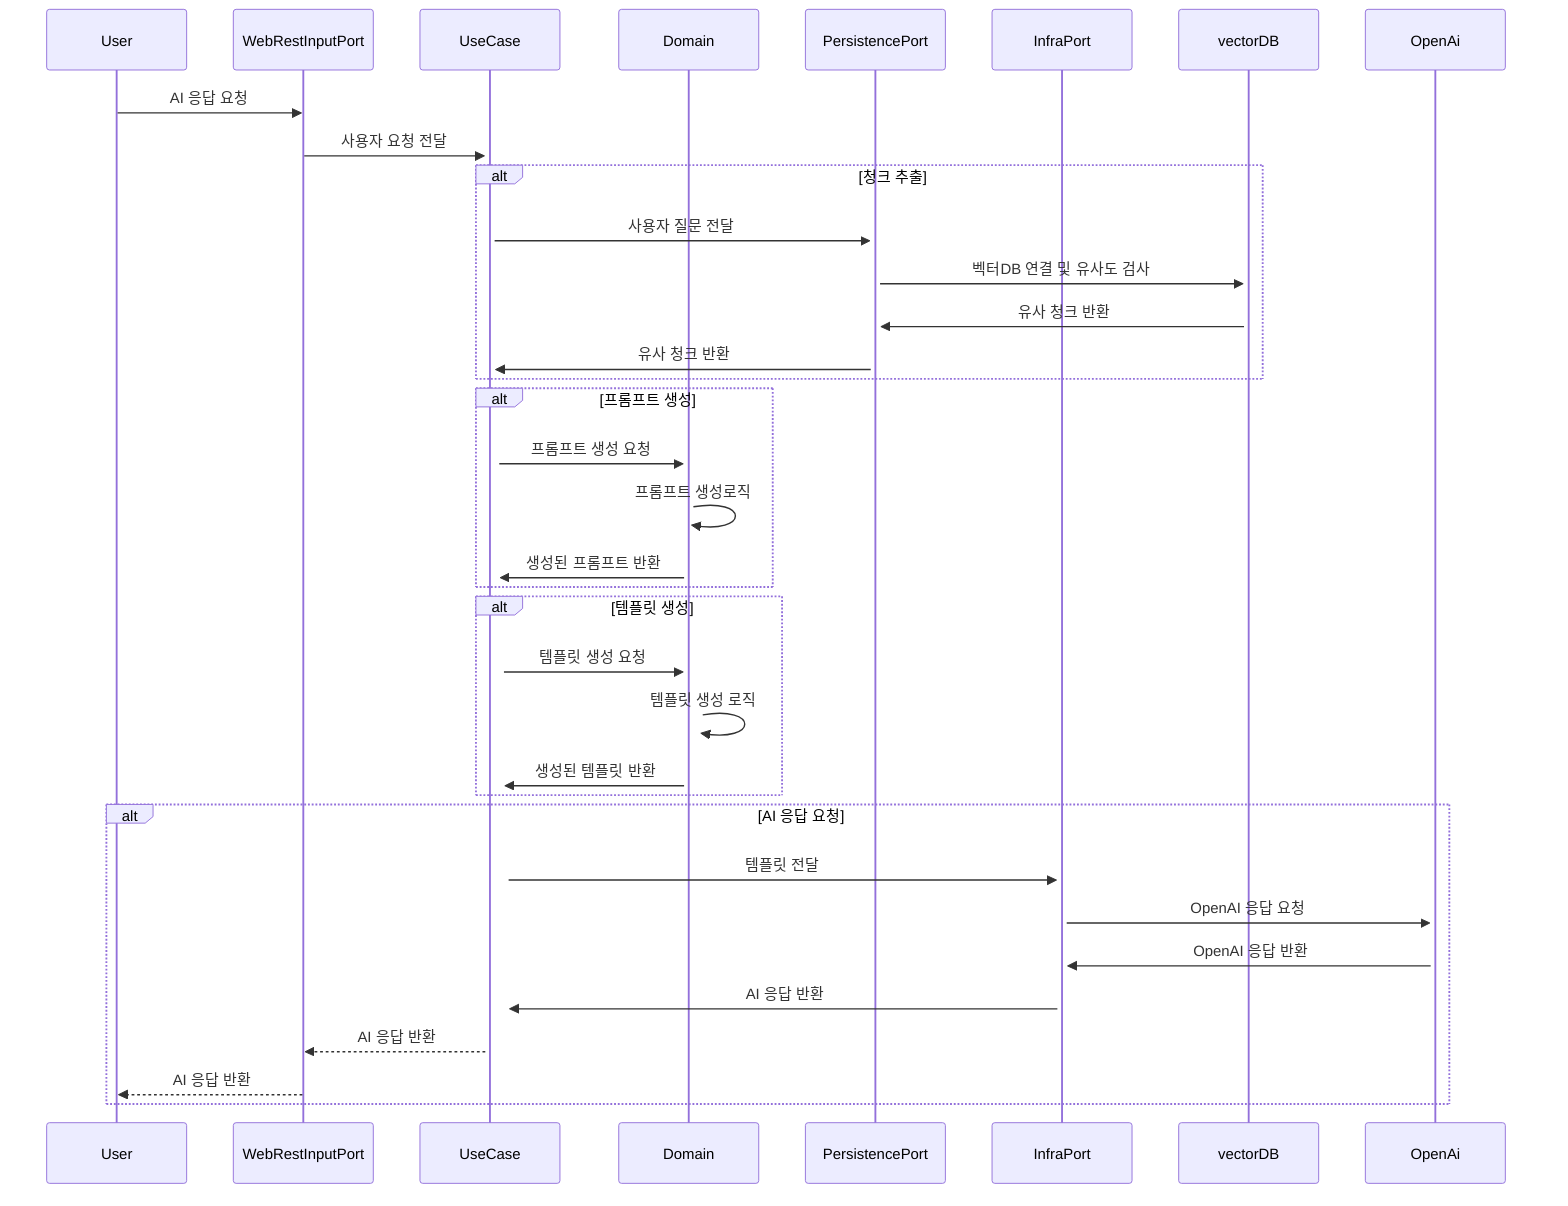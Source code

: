 sequenceDiagram
    participant US as User
    participant WRIP as WebRestInputPort
    participant UC as UseCase
    participant DO as Domain
    participant PP as PersistencePort
    participant IP as InfraPort
    participant DB as vectorDB
    participant OS as OpenAi

    US ->> WRIP: AI 응답 요청
    WRIP ->>+ UC: 사용자 요청 전달

%% 청크 추출
    alt 청크 추출
        UC ->>+ PP: 사용자 질문 전달
        PP ->>+ DB: 벡터DB 연결 및 유사도 검사
        DB ->>+ PP: 유사 청크 반환
        PP ->>+ UC: 유사 청크 반환
    end

%% 프롬프트 생성
    alt 프롬프트 생성
        UC ->>+ DO: 프롬프트 생성 요청
        DO ->>+ DO: 프롬프트 생성로직
        DO ->>+ UC: 생성된 프롬프트 반환
    end

%% 템플릿 생성
    alt 템플릿 생성
        UC ->>+ DO: 템플릿 생성 요청
        DO ->>+ DO: 템플릿 생성 로직
        DO ->>+ UC: 생성된 템플릿 반환
    end

%% AI 응답 요청
    alt AI 응답 요청
        UC ->>+ IP: 템플릿 전달
        IP ->>+ OS: OpenAI 응답 요청
        OS ->>+ IP: OpenAI 응답 반환
        IP ->>+ UC: AI 응답 반환

        UC -->> WRIP: AI 응답 반환
        WRIP -->> US: AI 응답 반환
    end